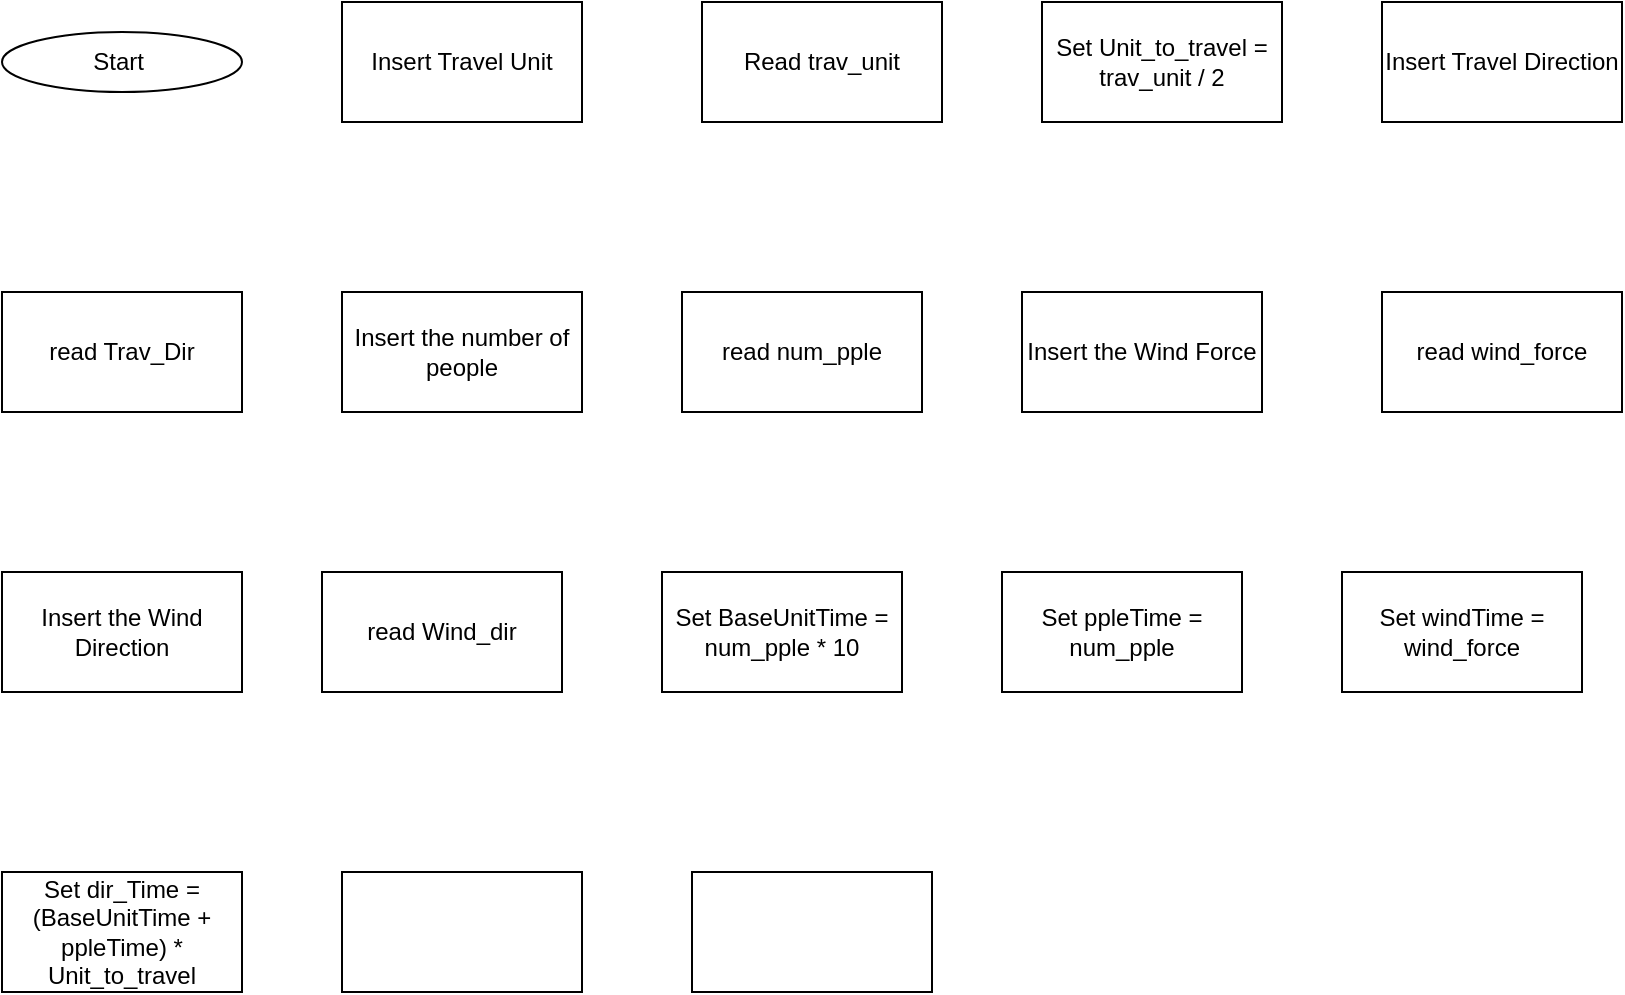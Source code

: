 <mxfile version="14.4.9" type="github">
  <diagram id="yspqPV0RvNQa-cP_8E2K" name="Page-1">
    <mxGraphModel dx="868" dy="450" grid="1" gridSize="10" guides="1" tooltips="1" connect="1" arrows="1" fold="1" page="1" pageScale="1" pageWidth="850" pageHeight="1100" math="0" shadow="0">
      <root>
        <mxCell id="0" />
        <mxCell id="1" parent="0" />
        <mxCell id="9SOX3s7886XIPtz9v9w--1" value="Start&amp;nbsp;" style="ellipse;whiteSpace=wrap;html=1;" vertex="1" parent="1">
          <mxGeometry x="20" y="40" width="120" height="30" as="geometry" />
        </mxCell>
        <mxCell id="9SOX3s7886XIPtz9v9w--2" value="Insert Travel Unit" style="rounded=0;whiteSpace=wrap;html=1;" vertex="1" parent="1">
          <mxGeometry x="190" y="25" width="120" height="60" as="geometry" />
        </mxCell>
        <mxCell id="9SOX3s7886XIPtz9v9w--3" value="Read trav_unit" style="rounded=0;whiteSpace=wrap;html=1;" vertex="1" parent="1">
          <mxGeometry x="370" y="25" width="120" height="60" as="geometry" />
        </mxCell>
        <mxCell id="9SOX3s7886XIPtz9v9w--4" value="Insert Travel Direction" style="rounded=0;whiteSpace=wrap;html=1;" vertex="1" parent="1">
          <mxGeometry x="710" y="25" width="120" height="60" as="geometry" />
        </mxCell>
        <mxCell id="9SOX3s7886XIPtz9v9w--5" value="read Trav_Dir" style="rounded=0;whiteSpace=wrap;html=1;" vertex="1" parent="1">
          <mxGeometry x="20" y="170" width="120" height="60" as="geometry" />
        </mxCell>
        <mxCell id="9SOX3s7886XIPtz9v9w--6" value="Insert the number of people" style="rounded=0;whiteSpace=wrap;html=1;" vertex="1" parent="1">
          <mxGeometry x="190" y="170" width="120" height="60" as="geometry" />
        </mxCell>
        <mxCell id="9SOX3s7886XIPtz9v9w--7" value="read num_pple" style="rounded=0;whiteSpace=wrap;html=1;" vertex="1" parent="1">
          <mxGeometry x="360" y="170" width="120" height="60" as="geometry" />
        </mxCell>
        <mxCell id="9SOX3s7886XIPtz9v9w--8" value="Insert the Wind Force" style="rounded=0;whiteSpace=wrap;html=1;" vertex="1" parent="1">
          <mxGeometry x="530" y="170" width="120" height="60" as="geometry" />
        </mxCell>
        <mxCell id="9SOX3s7886XIPtz9v9w--9" value="read wind_force" style="rounded=0;whiteSpace=wrap;html=1;" vertex="1" parent="1">
          <mxGeometry x="710" y="170" width="120" height="60" as="geometry" />
        </mxCell>
        <mxCell id="9SOX3s7886XIPtz9v9w--10" value="Insert the Wind Direction" style="rounded=0;whiteSpace=wrap;html=1;" vertex="1" parent="1">
          <mxGeometry x="20" y="310" width="120" height="60" as="geometry" />
        </mxCell>
        <mxCell id="9SOX3s7886XIPtz9v9w--11" value="read Wind_dir" style="rounded=0;whiteSpace=wrap;html=1;" vertex="1" parent="1">
          <mxGeometry x="180" y="310" width="120" height="60" as="geometry" />
        </mxCell>
        <mxCell id="9SOX3s7886XIPtz9v9w--12" value="Set Unit_to_travel = trav_unit / 2" style="rounded=0;whiteSpace=wrap;html=1;" vertex="1" parent="1">
          <mxGeometry x="540" y="25" width="120" height="60" as="geometry" />
        </mxCell>
        <mxCell id="9SOX3s7886XIPtz9v9w--13" value="Set BaseUnitTime = num_pple * 10" style="rounded=0;whiteSpace=wrap;html=1;" vertex="1" parent="1">
          <mxGeometry x="350" y="310" width="120" height="60" as="geometry" />
        </mxCell>
        <mxCell id="9SOX3s7886XIPtz9v9w--14" value="Set ppleTime = num_pple" style="rounded=0;whiteSpace=wrap;html=1;" vertex="1" parent="1">
          <mxGeometry x="520" y="310" width="120" height="60" as="geometry" />
        </mxCell>
        <mxCell id="9SOX3s7886XIPtz9v9w--15" value="Set windTime = wind_force" style="rounded=0;whiteSpace=wrap;html=1;" vertex="1" parent="1">
          <mxGeometry x="690" y="310" width="120" height="60" as="geometry" />
        </mxCell>
        <mxCell id="9SOX3s7886XIPtz9v9w--16" value="Set dir_Time = (BaseUnitTime + ppleTime) * Unit_to_travel" style="rounded=0;whiteSpace=wrap;html=1;" vertex="1" parent="1">
          <mxGeometry x="20" y="460" width="120" height="60" as="geometry" />
        </mxCell>
        <mxCell id="9SOX3s7886XIPtz9v9w--17" value="" style="rounded=0;whiteSpace=wrap;html=1;" vertex="1" parent="1">
          <mxGeometry x="190" y="460" width="120" height="60" as="geometry" />
        </mxCell>
        <mxCell id="9SOX3s7886XIPtz9v9w--18" value="" style="rounded=0;whiteSpace=wrap;html=1;" vertex="1" parent="1">
          <mxGeometry x="365" y="460" width="120" height="60" as="geometry" />
        </mxCell>
      </root>
    </mxGraphModel>
  </diagram>
</mxfile>
